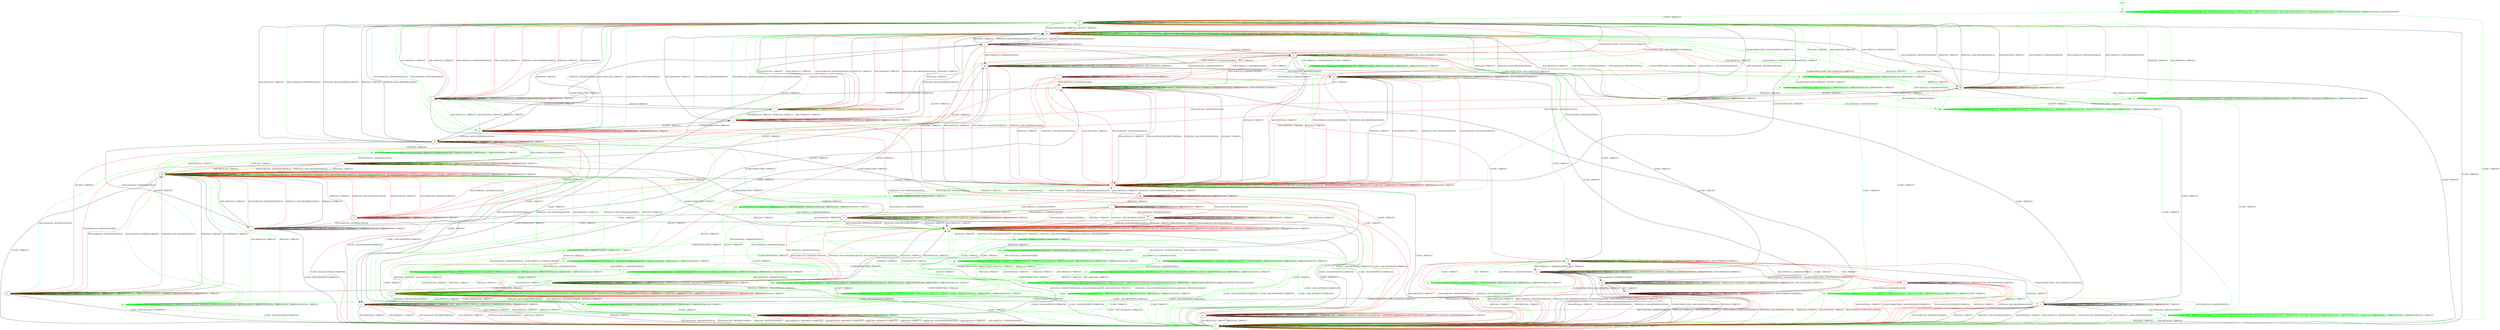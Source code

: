 digraph "" {
	graph ["Incoming time"=0.0037081241607666016,
		"Outgoing time"=0.04430794715881348,
		Output="{'States': 67, 'Transitions': 925, 'Filename': '../results/tcp_preset_100/TCP_Windows8_Server-TCP_Linux_Server-5.dot'}",
		Reference="{'States': 39, 'Transitions': 495, 'Filename': '../subjects/tcp/TCP_Windows8_Server.dot'}",
		Solver=yices,
		Updated="{'States': 58, 'Transitions': 685, 'Filename': '../subjects/tcp/TCP_Linux_Server.dot'}",
		"f-measure"=0.4959349593495935,
		precision=0.41496598639455784,
		recall=0.6161616161616161
	];
	a -> a	[key=0,
		label="CLOSECONNECTION / TIMEOUT"];
	a -> a	[key=1,
		label="ACCEPT / TIMEOUT"];
	a -> a	[key=2,
		label="LISTEN / TIMEOUT"];
	a -> a	[key=3,
		label="RCV / TIMEOUT"];
	a -> a	[key=4,
		label="CLOSE / TIMEOUT"];
	a -> a	[key=5,
		color=green,
		label="SYN+ACK(V,V,0) / ACK(NEXT,CURRENT,0)"];
	a -> a	[key=6,
		color=green,
		label="SYN(V,V,0) / TIMEOUT"];
	a -> a	[key=7,
		color=red,
		label="SEND / TIMEOUT"];
	a -> g	[key=0,
		color=green,
		label="ACK+PSH(V,V,1) / TIMEOUT"];
	a -> g	[key=1,
		color=green,
		label="FIN+ACK(V,V,0) / TIMEOUT"];
	a -> g	[key=2,
		color=green,
		label="ACK(V,V,0) / TIMEOUT"];
	a -> n	[key=0,
		label="RST(V,V,0) / TIMEOUT"];
	a -> n	[key=1,
		label="ACK+RST(V,V,0) / TIMEOUT"];
	a -> n	[key=2,
		color=red,
		label="ACK+PSH(V,V,1) / TIMEOUT"];
	a -> n	[key=3,
		color=red,
		label="SYN+ACK(V,V,0) / RST(NEXT,FRESH,0)"];
	a -> n	[key=4,
		color=red,
		label="FIN+ACK(V,V,0) / TIMEOUT"];
	a -> n	[key=5,
		color=red,
		label="SYN(V,V,0) / ACK+RST(ZERO,NEXT,0)"];
	a -> n	[key=6,
		color=red,
		label="ACK(V,V,0) / TIMEOUT"];
	b -> b	[key=0,
		label="CLOSECONNECTION / TIMEOUT"];
	b -> b	[key=1,
		label="RST(V,V,0) / TIMEOUT"];
	b -> b	[key=2,
		label="LISTEN / TIMEOUT"];
	b -> b	[key=3,
		label="RCV / TIMEOUT"];
	b -> b	[key=4,
		label="ACK+RST(V,V,0) / TIMEOUT"];
	b -> b	[key=5,
		color=green,
		label="ACK+PSH(V,V,1) / RST(ZERO,ZERO,0)"];
	b -> b	[key=6,
		color=green,
		label="SYN+ACK(V,V,0) / RST(ZERO,ZERO,0)"];
	b -> b	[key=7,
		color=green,
		label="FIN+ACK(V,V,0) / RST(ZERO,ZERO,0)"];
	b -> b	[key=8,
		color=green,
		label="ACK(V,V,0) / RST(ZERO,ZERO,0)"];
	b -> b	[key=9,
		color=red,
		label="ACK+PSH(V,V,1) / TIMEOUT"];
	b -> b	[key=10,
		color=red,
		label="SYN+ACK(V,V,0) / TIMEOUT"];
	b -> b	[key=11,
		color=red,
		label="FIN+ACK(V,V,0) / TIMEOUT"];
	b -> b	[key=12,
		color=red,
		label="SEND / TIMEOUT"];
	b -> b	[key=13,
		color=red,
		label="ACK(V,V,0) / TIMEOUT"];
	b -> n	[key=0,
		label="CLOSE / TIMEOUT"];
	b -> dd	[key=0,
		label="ACCEPT / TIMEOUT"];
	b -> ff	[key=0,
		label="SYN(V,V,0) / ACK+SYN(FRESH,NEXT,0)"];
	c -> c	[key=0,
		label="ACCEPT / TIMEOUT"];
	c -> c	[key=1,
		label="LISTEN / TIMEOUT"];
	c -> c	[key=2,
		label="RCV / TIMEOUT"];
	c -> c	[key=3,
		label="ACK(V,V,0) / TIMEOUT"];
	c -> c	[key=4,
		color=red,
		label="SEND / TIMEOUT"];
	c -> l	[key=0,
		color=red,
		label="ACK+PSH(V,V,1) / ACK(NEXT,NEXT,0)"];
	c -> n	[key=0,
		color=red,
		label="CLOSE / ACK+RST(NEXT,CURRENT,0)"];
	c -> q	[key=0,
		color=red,
		label="SYN+ACK(V,V,0) / RST(NEXT,FRESH,0)"];
	c -> q	[key=1,
		color=red,
		label="RST(V,V,0) / TIMEOUT"];
	c -> q	[key=2,
		color=red,
		label="SYN(V,V,0) / ACK+RST(ZERO,NEXT,0)"];
	c -> q	[key=3,
		color=red,
		label="ACK+RST(V,V,0) / TIMEOUT"];
	c -> s	[key=0,
		color=red,
		label="FIN+ACK(V,V,0) / ACK(NEXT,NEXT,0)"];
	c -> ii	[key=0,
		label="CLOSECONNECTION / TIMEOUT"];
	d -> d	[key=0,
		label="ACCEPT / TIMEOUT"];
	d -> d	[key=1,
		label="LISTEN / TIMEOUT"];
	d -> d	[key=2,
		label="CLOSE / TIMEOUT"];
	d -> d	[key=3,
		label="ACK(V,V,0) / TIMEOUT"];
	d -> d	[key=4,
		color=green,
		label="SYN+ACK(V,V,0) / ACK(NEXT,CURRENT,0)"];
	d -> d	[key=5,
		color=green,
		label="SYN(V,V,0) / TIMEOUT"];
	d -> d	[key=6,
		color=red,
		label="SEND / ACK+PSH(NEXT,CURRENT,1)"];
	d -> e	[key=0,
		color=red,
		label="CLOSECONNECTION / ACK+FIN(NEXT,CURRENT,0)"];
	d -> h	[key=0,
		label="FIN+ACK(V,V,0) / ACK(NEXT,NEXT,0)"];
	d -> m	[key=0,
		label="ACK+PSH(V,V,1) / ACK(NEXT,NEXT,0)"];
	d -> n	[key=0,
		label="RST(V,V,0) / TIMEOUT"];
	d -> n	[key=1,
		label="ACK+RST(V,V,0) / TIMEOUT"];
	d -> n	[key=2,
		color=red,
		label="SYN+ACK(V,V,0) / RST(NEXT,FRESH,0)"];
	d -> n	[key=3,
		color=red,
		label="SYN(V,V,0) / ACK+RST(ZERO,NEXT,0)"];
	d -> u	[key=0,
		color=red,
		label="RCV / TIMEOUT"];
	ww	[color=green];
	d -> ww	[key=0,
		color=green,
		label="CLOSECONNECTION / ACK+FIN(NEXT,CURRENT,0)"];
	zz	[color=green];
	d -> zz	[key=0,
		color=green,
		label="RCV / TIMEOUT"];
	e -> e	[key=0,
		label="CLOSECONNECTION / TIMEOUT"];
	e -> e	[key=1,
		label="ACCEPT / TIMEOUT"];
	e -> e	[key=2,
		label="LISTEN / TIMEOUT"];
	e -> e	[key=3,
		label="RCV / TIMEOUT"];
	e -> e	[key=4,
		label="CLOSE / TIMEOUT"];
	e -> e	[key=5,
		label="ACK(V,V,0) / TIMEOUT"];
	e -> e	[key=6,
		color=red,
		label="SEND / TIMEOUT"];
	e -> n	[key=0,
		label="RST(V,V,0) / TIMEOUT"];
	e -> n	[key=1,
		label="SYN(V,V,0) / ACK+RST(ZERO,NEXT,0)"];
	e -> n	[key=2,
		label="ACK+RST(V,V,0) / TIMEOUT"];
	e -> n	[key=3,
		color=green,
		label="ACK+PSH(V,V,1) / RST(NEXT,ZERO,0)"];
	e -> n	[key=4,
		color=green,
		label="SYN+ACK(V,V,0) / RST(NEXT,ZERO,0)"];
	e -> n	[key=5,
		color=red,
		label="ACK+PSH(V,V,1) / ACK+RST(NEXT,NEXT,0)"];
	e -> n	[key=6,
		color=red,
		label="SYN+ACK(V,V,0) / RST(NEXT,FRESH,0)"];
	e -> jj	[key=0,
		color=red,
		label="FIN+ACK(V,V,0) / ACK(NEXT,NEXT,0)"];
	ccc	[color=green];
	e -> ccc	[key=0,
		color=green,
		label="FIN+ACK(V,V,0) / ACK(NEXT,NEXT,0)"];
	f -> f	[key=0,
		label="CLOSECONNECTION / TIMEOUT"];
	f -> f	[key=1,
		label="ACK+PSH(V,V,1) / ACK(NEXT,NEXT,0)"];
	f -> f	[key=2,
		label="LISTEN / TIMEOUT"];
	f -> f	[key=3,
		label="RCV / TIMEOUT"];
	f -> f	[key=4,
		label="ACK(V,V,0) / TIMEOUT"];
	f -> f	[key=5,
		color=green,
		label="SYN+ACK(V,V,0) / ACK(NEXT,CURRENT,0)"];
	f -> f	[key=6,
		color=green,
		label="SYN(V,V,0) / TIMEOUT"];
	f -> f	[key=7,
		color=red,
		label="SEND / TIMEOUT"];
	f -> n	[key=0,
		label="CLOSE / ACK+RST(NEXT,CURRENT,0)"];
	f -> bb	[key=0,
		label="RST(V,V,0) / TIMEOUT"];
	f -> bb	[key=1,
		label="ACK+RST(V,V,0) / TIMEOUT"];
	f -> bb	[key=2,
		color=red,
		label="SYN+ACK(V,V,0) / RST(NEXT,FRESH,0)"];
	f -> bb	[key=3,
		color=red,
		label="SYN(V,V,0) / ACK+RST(ZERO,NEXT,0)"];
	f -> ee	[key=0,
		color=red,
		label="FIN+ACK(V,V,0) / ACK(NEXT,NEXT,0)"];
	f -> hh	[key=0,
		label="ACCEPT / TIMEOUT"];
	oo	[color=green];
	f -> oo	[key=0,
		color=green,
		label="FIN+ACK(V,V,0) / ACK(NEXT,NEXT,0)"];
	g -> g	[key=0,
		label="CLOSECONNECTION / TIMEOUT"];
	g -> g	[key=1,
		label="ACCEPT / TIMEOUT"];
	g -> g	[key=2,
		label="LISTEN / TIMEOUT"];
	g -> g	[key=3,
		label="RCV / TIMEOUT"];
	g -> g	[key=4,
		label="CLOSE / TIMEOUT"];
	g -> g	[key=5,
		color=red,
		label="SYN+ACK(V,V,0) / TIMEOUT"];
	g -> g	[key=6,
		color=red,
		label="SEND / TIMEOUT"];
	g -> n	[key=0,
		label="RST(V,V,0) / TIMEOUT"];
	g -> n	[key=1,
		label="SYN(V,V,0) / ACK+RST(ZERO,NEXT,0)"];
	g -> n	[key=2,
		label="ACK+RST(V,V,0) / TIMEOUT"];
	g -> n	[key=3,
		color=green,
		label="ACK+PSH(V,V,1) / RST(NEXT,ZERO,0)"];
	g -> n	[key=4,
		color=green,
		label="SYN+ACK(V,V,0) / RST(NEXT,ZERO,0)"];
	g -> n	[key=5,
		color=green,
		label="FIN+ACK(V,V,0) / RST(NEXT,ZERO,0)"];
	g -> n	[key=6,
		color=green,
		label="ACK(V,V,0) / RST(NEXT,ZERO,0)"];
	g -> n	[key=7,
		color=red,
		label="ACK+PSH(V,V,1) / RST(NEXT,CURRENT,0)"];
	g -> n	[key=8,
		color=red,
		label="FIN+ACK(V,V,0) / RST(NEXT,CURRENT,0)"];
	g -> n	[key=9,
		color=red,
		label="ACK(V,V,0) / RST(NEXT,CURRENT,0)"];
	h -> a	[key=0,
		label="CLOSECONNECTION / ACK+FIN(NEXT,CURRENT,0)"];
	h -> h	[key=0,
		label="ACK+PSH(V,V,1) / TIMEOUT"];
	h -> h	[key=1,
		label="ACCEPT / TIMEOUT"];
	h -> h	[key=2,
		label="FIN+ACK(V,V,0) / TIMEOUT"];
	h -> h	[key=3,
		label="LISTEN / TIMEOUT"];
	h -> h	[key=4,
		label="RCV / TIMEOUT"];
	h -> h	[key=5,
		label="CLOSE / TIMEOUT"];
	h -> h	[key=6,
		label="ACK(V,V,0) / TIMEOUT"];
	h -> h	[key=7,
		color=red,
		label="SEND / ACK+PSH(NEXT,CURRENT,1)"];
	h -> n	[key=0,
		label="RST(V,V,0) / TIMEOUT"];
	h -> n	[key=1,
		label="ACK+RST(V,V,0) / TIMEOUT"];
	h -> n	[key=2,
		color=red,
		label="SYN+ACK(V,V,0) / RST(NEXT,FRESH,0)"];
	h -> n	[key=3,
		color=red,
		label="SYN(V,V,0) / ACK+RST(ZERO,NEXT,0)"];
	i -> i	[key=0,
		label="CLOSECONNECTION / TIMEOUT"];
	i -> i	[key=1,
		label="ACK+PSH(V,V,1) / TIMEOUT"];
	i -> i	[key=2,
		label="FIN+ACK(V,V,0) / TIMEOUT"];
	i -> i	[key=3,
		label="LISTEN / TIMEOUT"];
	i -> i	[key=4,
		label="RCV / TIMEOUT"];
	i -> i	[key=5,
		label="ACK(V,V,0) / TIMEOUT"];
	i -> i	[key=6,
		color=red,
		label="SEND / TIMEOUT"];
	i -> j	[key=0,
		label="ACCEPT / TIMEOUT"];
	i -> n	[key=0,
		label="CLOSE / ACK+RST(NEXT,CURRENT,0)"];
	i -> bb	[key=0,
		label="RST(V,V,0) / TIMEOUT"];
	i -> bb	[key=1,
		label="ACK+RST(V,V,0) / TIMEOUT"];
	i -> bb	[key=2,
		color=red,
		label="SYN+ACK(V,V,0) / RST(NEXT,FRESH,0)"];
	i -> bb	[key=3,
		color=red,
		label="SYN(V,V,0) / ACK+RST(ZERO,NEXT,0)"];
	j -> h	[key=0,
		label="CLOSE / TIMEOUT"];
	j -> j	[key=0,
		label="ACK+PSH(V,V,1) / TIMEOUT"];
	j -> j	[key=1,
		label="ACCEPT / TIMEOUT"];
	j -> j	[key=2,
		label="FIN+ACK(V,V,0) / TIMEOUT"];
	j -> j	[key=3,
		label="LISTEN / TIMEOUT"];
	j -> j	[key=4,
		label="RCV / TIMEOUT"];
	j -> j	[key=5,
		label="ACK(V,V,0) / TIMEOUT"];
	j -> j	[key=6,
		color=green,
		label="SYN+ACK(V,V,0) / ACK(NEXT,CURRENT,0)"];
	j -> j	[key=7,
		color=green,
		label="SYN(V,V,0) / TIMEOUT"];
	j -> j	[key=8,
		color=red,
		label="SEND / ACK+PSH(NEXT,CURRENT,1)"];
	j -> o	[key=0,
		label="CLOSECONNECTION / ACK+FIN(NEXT,CURRENT,0)"];
	j -> ll	[key=0,
		label="RST(V,V,0) / TIMEOUT"];
	j -> ll	[key=1,
		label="ACK+RST(V,V,0) / TIMEOUT"];
	j -> ll	[key=2,
		color=red,
		label="SYN+ACK(V,V,0) / RST(NEXT,FRESH,0)"];
	j -> ll	[key=3,
		color=red,
		label="SYN(V,V,0) / ACK+RST(ZERO,NEXT,0)"];
	k -> d	[key=0,
		label="CLOSE / TIMEOUT"];
	k -> j	[key=0,
		label="FIN+ACK(V,V,0) / ACK(NEXT,NEXT,0)"];
	k -> k	[key=0,
		label="ACCEPT / TIMEOUT"];
	k -> k	[key=1,
		label="LISTEN / TIMEOUT"];
	k -> k	[key=2,
		label="ACK(V,V,0) / TIMEOUT"];
	k -> k	[key=3,
		color=green,
		label="SYN+ACK(V,V,0) / ACK(NEXT,CURRENT,0)"];
	k -> k	[key=4,
		color=green,
		label="SYN(V,V,0) / TIMEOUT"];
	k -> k	[key=5,
		color=red,
		label="SEND / ACK+PSH(NEXT,CURRENT,1)"];
	k -> t	[key=0,
		color=red,
		label="RCV / TIMEOUT"];
	k -> hh	[key=0,
		label="ACK+PSH(V,V,1) / ACK(NEXT,NEXT,0)"];
	k -> kk	[key=0,
		color=red,
		label="CLOSECONNECTION / ACK+FIN(NEXT,CURRENT,0)"];
	k -> ll	[key=0,
		label="RST(V,V,0) / TIMEOUT"];
	k -> ll	[key=1,
		label="ACK+RST(V,V,0) / TIMEOUT"];
	k -> ll	[key=2,
		color=red,
		label="SYN+ACK(V,V,0) / RST(NEXT,FRESH,0)"];
	k -> ll	[key=3,
		color=red,
		label="SYN(V,V,0) / ACK+RST(ZERO,NEXT,0)"];
	qq	[color=green];
	k -> qq	[key=0,
		color=green,
		label="CLOSECONNECTION / ACK+FIN(NEXT,CURRENT,0)"];
	rr	[color=green];
	k -> rr	[key=0,
		color=green,
		label="RCV / TIMEOUT"];
	l -> f	[key=0,
		label="CLOSECONNECTION / TIMEOUT"];
	l -> l	[key=0,
		label="ACK+PSH(V,V,1) / ACK(NEXT,NEXT,0)"];
	l -> l	[key=1,
		label="ACCEPT / TIMEOUT"];
	l -> l	[key=2,
		label="LISTEN / TIMEOUT"];
	l -> l	[key=3,
		label="RCV / TIMEOUT"];
	l -> l	[key=4,
		label="ACK(V,V,0) / TIMEOUT"];
	l -> l	[key=5,
		color=green,
		label="SYN+ACK(V,V,0) / ACK(NEXT,CURRENT,0)"];
	l -> l	[key=6,
		color=green,
		label="SYN(V,V,0) / TIMEOUT"];
	l -> l	[key=7,
		color=red,
		label="SEND / TIMEOUT"];
	l -> n	[key=0,
		label="CLOSE / ACK+RST(NEXT,CURRENT,0)"];
	l -> q	[key=0,
		label="RST(V,V,0) / TIMEOUT"];
	l -> q	[key=1,
		label="ACK+RST(V,V,0) / TIMEOUT"];
	l -> q	[key=2,
		color=red,
		label="SYN+ACK(V,V,0) / RST(NEXT,FRESH,0)"];
	l -> q	[key=3,
		color=red,
		label="SYN(V,V,0) / ACK+RST(ZERO,NEXT,0)"];
	l -> cc	[key=0,
		color=red,
		label="FIN+ACK(V,V,0) / ACK(NEXT,NEXT,0)"];
	eee	[color=green];
	l -> eee	[key=0,
		color=green,
		label="FIN+ACK(V,V,0) / ACK(NEXT,NEXT,0)"];
	m -> d	[key=0,
		label="RCV / TIMEOUT"];
	m -> m	[key=0,
		label="ACK+PSH(V,V,1) / ACK(NEXT,NEXT,0)"];
	m -> m	[key=1,
		label="ACCEPT / TIMEOUT"];
	m -> m	[key=2,
		label="LISTEN / TIMEOUT"];
	m -> m	[key=3,
		label="CLOSE / TIMEOUT"];
	m -> m	[key=4,
		label="ACK(V,V,0) / TIMEOUT"];
	m -> m	[key=5,
		color=green,
		label="SYN+ACK(V,V,0) / ACK(NEXT,CURRENT,0)"];
	m -> m	[key=6,
		color=green,
		label="SYN(V,V,0) / TIMEOUT"];
	m -> m	[key=7,
		color=red,
		label="SEND / ACK+PSH(NEXT,CURRENT,1)"];
	m -> n	[key=0,
		label="CLOSECONNECTION / ACK+RST(NEXT,CURRENT,0)"];
	m -> n	[key=1,
		label="RST(V,V,0) / TIMEOUT"];
	m -> n	[key=2,
		label="ACK+RST(V,V,0) / TIMEOUT"];
	m -> n	[key=3,
		color=red,
		label="SYN+ACK(V,V,0) / RST(NEXT,FRESH,0)"];
	m -> n	[key=4,
		color=red,
		label="SYN(V,V,0) / ACK+RST(ZERO,NEXT,0)"];
	m -> aa	[key=0,
		label="FIN+ACK(V,V,0) / ACK(NEXT,NEXT,0)"];
	n -> n	[key=0,
		label="CLOSECONNECTION / TIMEOUT"];
	n -> n	[key=1,
		label="RST(V,V,0) / TIMEOUT"];
	n -> n	[key=2,
		label="ACCEPT / TIMEOUT"];
	n -> n	[key=3,
		label="LISTEN / TIMEOUT"];
	n -> n	[key=4,
		label="RCV / TIMEOUT"];
	n -> n	[key=5,
		label="ACK+RST(V,V,0) / TIMEOUT"];
	n -> n	[key=6,
		label="CLOSE / TIMEOUT"];
	n -> n	[key=7,
		color=green,
		label="ACK+PSH(V,V,1) / RST(ZERO,ZERO,0)"];
	n -> n	[key=8,
		color=green,
		label="SYN+ACK(V,V,0) / RST(ZERO,ZERO,0)"];
	n -> n	[key=9,
		color=green,
		label="FIN+ACK(V,V,0) / RST(ZERO,ZERO,0)"];
	n -> n	[key=10,
		color=green,
		label="SYN(V,V,0) / ACK+RST(ZERO,NEXT,0)"];
	n -> n	[key=11,
		color=green,
		label="ACK(V,V,0) / RST(ZERO,ZERO,0)"];
	n -> n	[key=12,
		color=red,
		label="ACK+PSH(V,V,1) / TIMEOUT"];
	n -> n	[key=13,
		color=red,
		label="SYN+ACK(V,V,0) / TIMEOUT"];
	n -> n	[key=14,
		color=red,
		label="FIN+ACK(V,V,0) / TIMEOUT"];
	n -> n	[key=15,
		color=red,
		label="SYN(V,V,0) / TIMEOUT"];
	n -> n	[key=16,
		color=red,
		label="SEND / TIMEOUT"];
	n -> n	[key=17,
		color=red,
		label="ACK(V,V,0) / TIMEOUT"];
	o -> a	[key=0,
		label="CLOSE / TIMEOUT"];
	o -> b	[key=0,
		label="RST(V,V,0) / TIMEOUT"];
	o -> b	[key=1,
		label="ACK+RST(V,V,0) / TIMEOUT"];
	o -> b	[key=2,
		color=red,
		label="ACK+PSH(V,V,1) / TIMEOUT"];
	o -> b	[key=3,
		color=red,
		label="SYN+ACK(V,V,0) / RST(NEXT,FRESH,0)"];
	o -> b	[key=4,
		color=red,
		label="FIN+ACK(V,V,0) / TIMEOUT"];
	o -> b	[key=5,
		color=red,
		label="SYN(V,V,0) / ACK+RST(ZERO,NEXT,0)"];
	o -> b	[key=6,
		color=red,
		label="ACK(V,V,0) / TIMEOUT"];
	o -> o	[key=0,
		label="CLOSECONNECTION / TIMEOUT"];
	o -> o	[key=1,
		label="LISTEN / TIMEOUT"];
	o -> o	[key=2,
		label="RCV / TIMEOUT"];
	o -> o	[key=3,
		color=green,
		label="SYN+ACK(V,V,0) / ACK(NEXT,CURRENT,0)"];
	o -> o	[key=4,
		color=green,
		label="SYN(V,V,0) / TIMEOUT"];
	o -> o	[key=5,
		color=red,
		label="SEND / TIMEOUT"];
	o -> p	[key=0,
		color=green,
		label="ACK+PSH(V,V,1) / TIMEOUT"];
	o -> p	[key=1,
		color=green,
		label="FIN+ACK(V,V,0) / TIMEOUT"];
	o -> p	[key=2,
		color=green,
		label="ACK(V,V,0) / TIMEOUT"];
	o -> r	[key=0,
		label="ACCEPT / TIMEOUT"];
	p -> b	[key=0,
		label="RST(V,V,0) / TIMEOUT"];
	p -> b	[key=1,
		label="ACK+RST(V,V,0) / TIMEOUT"];
	p -> b	[key=2,
		color=green,
		label="ACK+PSH(V,V,1) / RST(NEXT,ZERO,0)"];
	p -> b	[key=3,
		color=green,
		label="SYN+ACK(V,V,0) / RST(NEXT,ZERO,0)"];
	p -> b	[key=4,
		color=green,
		label="FIN+ACK(V,V,0) / RST(NEXT,ZERO,0)"];
	p -> b	[key=5,
		color=green,
		label="ACK(V,V,0) / RST(NEXT,ZERO,0)"];
	p -> g	[key=0,
		color=green,
		label="CLOSE / TIMEOUT"];
	p -> p	[key=0,
		label="CLOSECONNECTION / TIMEOUT"];
	p -> p	[key=1,
		label="LISTEN / TIMEOUT"];
	p -> p	[key=2,
		label="RCV / TIMEOUT"];
	p -> p	[key=3,
		color=red,
		label="ACK+PSH(V,V,1) / TIMEOUT"];
	p -> p	[key=4,
		color=red,
		label="SYN+ACK(V,V,0) / RST(NEXT,FRESH,0)"];
	p -> p	[key=5,
		color=red,
		label="FIN+ACK(V,V,0) / TIMEOUT"];
	p -> p	[key=6,
		color=red,
		label="SEND / TIMEOUT"];
	p -> p	[key=7,
		color=red,
		label="ACK(V,V,0) / TIMEOUT"];
	p -> y	[key=0,
		label="ACCEPT / TIMEOUT"];
	p -> ff	[key=0,
		label="SYN(V,V,0) / ACK+SYN(FRESH,NEXT,0)"];
	p -> jj	[key=0,
		color=red,
		label="CLOSE / TIMEOUT"];
	q -> n	[key=0,
		label="CLOSE / TIMEOUT"];
	q -> q	[key=0,
		label="RST(V,V,0) / TIMEOUT"];
	q -> q	[key=1,
		label="ACCEPT / TIMEOUT"];
	q -> q	[key=2,
		label="LISTEN / TIMEOUT"];
	q -> q	[key=3,
		label="RCV / TIMEOUT"];
	q -> q	[key=4,
		label="ACK+RST(V,V,0) / TIMEOUT"];
	q -> q	[key=5,
		color=green,
		label="ACK+PSH(V,V,1) / RST(ZERO,ZERO,0)"];
	q -> q	[key=6,
		color=green,
		label="SYN+ACK(V,V,0) / RST(ZERO,ZERO,0)"];
	q -> q	[key=7,
		color=green,
		label="FIN+ACK(V,V,0) / RST(ZERO,ZERO,0)"];
	q -> q	[key=8,
		color=green,
		label="ACK(V,V,0) / RST(ZERO,ZERO,0)"];
	q -> q	[key=9,
		color=red,
		label="ACK+PSH(V,V,1) / TIMEOUT"];
	q -> q	[key=10,
		color=red,
		label="SYN+ACK(V,V,0) / TIMEOUT"];
	q -> q	[key=11,
		color=red,
		label="FIN+ACK(V,V,0) / TIMEOUT"];
	q -> q	[key=12,
		color=red,
		label="SYN(V,V,0) / TIMEOUT"];
	q -> q	[key=13,
		color=red,
		label="SEND / TIMEOUT"];
	q -> q	[key=14,
		color=red,
		label="ACK(V,V,0) / TIMEOUT"];
	q -> bb	[key=0,
		label="CLOSECONNECTION / TIMEOUT"];
	ggg	[color=green];
	q -> ggg	[key=0,
		color=green,
		label="SYN(V,V,0) / ACK+SYN(FRESH,NEXT,0)"];
	r -> a	[key=0,
		label="CLOSE / TIMEOUT"];
	r -> o	[key=0,
		label="CLOSECONNECTION / TIMEOUT"];
	r -> r	[key=0,
		label="ACCEPT / TIMEOUT"];
	r -> r	[key=1,
		label="LISTEN / TIMEOUT"];
	r -> r	[key=2,
		label="RCV / TIMEOUT"];
	r -> r	[key=3,
		color=green,
		label="SYN+ACK(V,V,0) / ACK(NEXT,CURRENT,0)"];
	r -> r	[key=4,
		color=green,
		label="SYN(V,V,0) / TIMEOUT"];
	r -> r	[key=5,
		color=red,
		label="SEND / TIMEOUT"];
	r -> y	[key=0,
		color=green,
		label="ACK+PSH(V,V,1) / TIMEOUT"];
	r -> y	[key=1,
		color=green,
		label="FIN+ACK(V,V,0) / TIMEOUT"];
	r -> y	[key=2,
		color=green,
		label="ACK(V,V,0) / TIMEOUT"];
	r -> dd	[key=0,
		label="RST(V,V,0) / TIMEOUT"];
	r -> dd	[key=1,
		label="ACK+RST(V,V,0) / TIMEOUT"];
	r -> dd	[key=2,
		color=red,
		label="ACK+PSH(V,V,1) / TIMEOUT"];
	r -> dd	[key=3,
		color=red,
		label="SYN+ACK(V,V,0) / RST(NEXT,FRESH,0)"];
	r -> dd	[key=4,
		color=red,
		label="FIN+ACK(V,V,0) / TIMEOUT"];
	r -> dd	[key=5,
		color=red,
		label="SYN(V,V,0) / ACK+RST(ZERO,NEXT,0)"];
	r -> dd	[key=6,
		color=red,
		label="ACK(V,V,0) / TIMEOUT"];
	s -> i	[key=0,
		label="CLOSECONNECTION / TIMEOUT"];
	s -> n	[key=0,
		label="CLOSE / ACK+RST(NEXT,CURRENT,0)"];
	s -> q	[key=0,
		label="RST(V,V,0) / TIMEOUT"];
	s -> q	[key=1,
		label="ACK+RST(V,V,0) / TIMEOUT"];
	s -> q	[key=2,
		color=red,
		label="SYN+ACK(V,V,0) / RST(NEXT,FRESH,0)"];
	s -> q	[key=3,
		color=red,
		label="SYN(V,V,0) / ACK+RST(ZERO,NEXT,0)"];
	s -> s	[key=0,
		label="ACK+PSH(V,V,1) / TIMEOUT"];
	s -> s	[key=1,
		label="ACCEPT / TIMEOUT"];
	s -> s	[key=2,
		label="FIN+ACK(V,V,0) / TIMEOUT"];
	s -> s	[key=3,
		label="LISTEN / TIMEOUT"];
	s -> s	[key=4,
		label="RCV / TIMEOUT"];
	s -> s	[key=5,
		label="ACK(V,V,0) / TIMEOUT"];
	s -> s	[key=6,
		color=red,
		label="SEND / TIMEOUT"];
	t -> b	[key=0,
		color=red,
		label="CLOSECONNECTION / ACK+RST(NEXT,CURRENT,0)"];
	t -> d	[key=0,
		color=red,
		label="CLOSE / TIMEOUT"];
	t -> j	[key=0,
		color=red,
		label="FIN+ACK(V,V,0) / ACK(NEXT,NEXT,0)"];
	t -> k	[key=0,
		color=red,
		label="ACK+PSH(V,V,1) / ACK(NEXT,NEXT,0)"];
	t -> t	[key=0,
		label="ACCEPT / TIMEOUT"];
	t -> t	[key=1,
		label="LISTEN / TIMEOUT"];
	t -> t	[key=2,
		label="RCV / TIMEOUT"];
	t -> t	[key=3,
		label="ACK(V,V,0) / TIMEOUT"];
	t -> t	[key=4,
		color=red,
		label="SEND / ACK+PSH(NEXT,CURRENT,1)"];
	t -> ll	[key=0,
		color=red,
		label="SYN+ACK(V,V,0) / RST(NEXT,FRESH,0)"];
	t -> ll	[key=1,
		color=red,
		label="RST(V,V,0) / TIMEOUT"];
	t -> ll	[key=2,
		color=red,
		label="SYN(V,V,0) / ACK+RST(ZERO,NEXT,0)"];
	t -> ll	[key=3,
		color=red,
		label="ACK+RST(V,V,0) / TIMEOUT"];
	u -> d	[key=0,
		color=red,
		label="ACK+PSH(V,V,1) / ACK(NEXT,NEXT,0)"];
	u -> d	[key=1,
		color=red,
		label="CLOSE / TIMEOUT"];
	u -> h	[key=0,
		color=red,
		label="FIN+ACK(V,V,0) / ACK(NEXT,NEXT,0)"];
	u -> n	[key=0,
		color=red,
		label="CLOSECONNECTION / ACK+RST(NEXT,CURRENT,0)"];
	u -> n	[key=1,
		color=red,
		label="SYN+ACK(V,V,0) / RST(NEXT,FRESH,0)"];
	u -> n	[key=2,
		color=red,
		label="RST(V,V,0) / TIMEOUT"];
	u -> n	[key=3,
		color=red,
		label="SYN(V,V,0) / ACK+RST(ZERO,NEXT,0)"];
	u -> n	[key=4,
		color=red,
		label="ACK+RST(V,V,0) / TIMEOUT"];
	u -> u	[key=0,
		label="ACCEPT / TIMEOUT"];
	u -> u	[key=1,
		label="LISTEN / TIMEOUT"];
	u -> u	[key=2,
		label="RCV / TIMEOUT"];
	u -> u	[key=3,
		label="ACK(V,V,0) / TIMEOUT"];
	u -> u	[key=4,
		color=red,
		label="SEND / ACK+PSH(NEXT,CURRENT,1)"];
	v -> b	[key=0,
		color=red,
		label="LISTEN / TIMEOUT"];
	v -> n	[key=0,
		label="CLOSE / TIMEOUT"];
	v -> q	[key=0,
		color=green,
		label="ACCEPT / TIMEOUT"];
	v -> v	[key=0,
		label="CLOSECONNECTION / TIMEOUT"];
	v -> v	[key=1,
		label="RST(V,V,0) / TIMEOUT"];
	v -> v	[key=2,
		label="RCV / TIMEOUT"];
	v -> v	[key=3,
		label="ACK+RST(V,V,0) / TIMEOUT"];
	v -> v	[key=4,
		color=green,
		label="ACK+PSH(V,V,1) / RST(ZERO,ZERO,0)"];
	v -> v	[key=5,
		color=green,
		label="SYN+ACK(V,V,0) / RST(ZERO,ZERO,0)"];
	v -> v	[key=6,
		color=green,
		label="FIN+ACK(V,V,0) / RST(ZERO,ZERO,0)"];
	v -> v	[key=7,
		color=green,
		label="LISTEN / TIMEOUT"];
	v -> v	[key=8,
		color=green,
		label="ACK(V,V,0) / RST(ZERO,ZERO,0)"];
	v -> v	[key=9,
		color=red,
		label="ACK+PSH(V,V,1) / TIMEOUT"];
	v -> v	[key=10,
		color=red,
		label="SYN+ACK(V,V,0) / TIMEOUT"];
	v -> v	[key=11,
		color=red,
		label="ACCEPT / TIMEOUT"];
	v -> v	[key=12,
		color=red,
		label="FIN+ACK(V,V,0) / TIMEOUT"];
	v -> v	[key=13,
		color=red,
		label="SYN(V,V,0) / TIMEOUT"];
	v -> v	[key=14,
		color=red,
		label="SEND / TIMEOUT"];
	v -> v	[key=15,
		color=red,
		label="ACK(V,V,0) / TIMEOUT"];
	fff	[color=green];
	v -> fff	[key=0,
		color=green,
		label="SYN(V,V,0) / ACK+SYN(FRESH,NEXT,0)"];
	w -> b	[key=0,
		label="CLOSECONNECTION / ACK+RST(NEXT,CURRENT,0)"];
	w -> j	[key=0,
		label="RCV / TIMEOUT"];
	w -> w	[key=0,
		label="ACK+PSH(V,V,1) / TIMEOUT"];
	w -> w	[key=1,
		label="ACCEPT / TIMEOUT"];
	w -> w	[key=2,
		label="FIN+ACK(V,V,0) / TIMEOUT"];
	w -> w	[key=3,
		label="LISTEN / TIMEOUT"];
	w -> w	[key=4,
		label="ACK(V,V,0) / TIMEOUT"];
	w -> w	[key=5,
		color=green,
		label="SYN+ACK(V,V,0) / ACK(NEXT,CURRENT,0)"];
	w -> w	[key=6,
		color=green,
		label="SYN(V,V,0) / TIMEOUT"];
	w -> w	[key=7,
		color=red,
		label="SEND / ACK+PSH(NEXT,CURRENT,1)"];
	w -> aa	[key=0,
		label="CLOSE / TIMEOUT"];
	w -> ll	[key=0,
		label="RST(V,V,0) / TIMEOUT"];
	w -> ll	[key=1,
		label="ACK+RST(V,V,0) / TIMEOUT"];
	w -> ll	[key=2,
		color=red,
		label="SYN+ACK(V,V,0) / RST(NEXT,FRESH,0)"];
	w -> ll	[key=3,
		color=red,
		label="SYN(V,V,0) / ACK+RST(ZERO,NEXT,0)"];
	x -> g	[key=0,
		label="CLOSE / TIMEOUT"];
	x -> j	[key=0,
		label="FIN+ACK(V,V,0) / ACK(NEXT,NEXT,0)"];
	x -> k	[key=0,
		label="ACK(V,V,0) / TIMEOUT"];
	x -> x	[key=0,
		label="ACCEPT / TIMEOUT"];
	x -> x	[key=1,
		label="LISTEN / TIMEOUT"];
	x -> x	[key=2,
		label="RCV / TIMEOUT"];
	x -> x	[key=3,
		color=red,
		label="SYN+ACK(V,V,0) / TIMEOUT"];
	x -> x	[key=4,
		color=red,
		label="SEND / TIMEOUT"];
	x -> dd	[key=0,
		label="RST(V,V,0) / TIMEOUT"];
	x -> dd	[key=1,
		label="SYN(V,V,0) / ACK+RST(ZERO,NEXT,0)"];
	x -> dd	[key=2,
		label="ACK+RST(V,V,0) / TIMEOUT"];
	x -> ff	[key=0,
		label="CLOSECONNECTION / TIMEOUT"];
	x -> hh	[key=0,
		label="ACK+PSH(V,V,1) / ACK(NEXT,NEXT,0)"];
	y -> g	[key=0,
		color=green,
		label="CLOSE / TIMEOUT"];
	y -> p	[key=0,
		label="CLOSECONNECTION / TIMEOUT"];
	y -> x	[key=0,
		label="SYN(V,V,0) / ACK+SYN(FRESH,NEXT,0)"];
	y -> y	[key=0,
		label="ACCEPT / TIMEOUT"];
	y -> y	[key=1,
		label="LISTEN / TIMEOUT"];
	y -> y	[key=2,
		label="RCV / TIMEOUT"];
	y -> y	[key=3,
		color=red,
		label="ACK+PSH(V,V,1) / TIMEOUT"];
	y -> y	[key=4,
		color=red,
		label="SYN+ACK(V,V,0) / RST(NEXT,FRESH,0)"];
	y -> y	[key=5,
		color=red,
		label="FIN+ACK(V,V,0) / TIMEOUT"];
	y -> y	[key=6,
		color=red,
		label="SEND / TIMEOUT"];
	y -> y	[key=7,
		color=red,
		label="ACK(V,V,0) / TIMEOUT"];
	y -> dd	[key=0,
		label="RST(V,V,0) / TIMEOUT"];
	y -> dd	[key=1,
		label="ACK+RST(V,V,0) / TIMEOUT"];
	y -> dd	[key=2,
		color=green,
		label="ACK+PSH(V,V,1) / RST(NEXT,ZERO,0)"];
	y -> dd	[key=3,
		color=green,
		label="SYN+ACK(V,V,0) / RST(NEXT,ZERO,0)"];
	y -> dd	[key=4,
		color=green,
		label="FIN+ACK(V,V,0) / RST(NEXT,ZERO,0)"];
	y -> dd	[key=5,
		color=green,
		label="ACK(V,V,0) / RST(NEXT,ZERO,0)"];
	y -> jj	[key=0,
		color=red,
		label="CLOSE / TIMEOUT"];
	z -> e	[key=0,
		label="CLOSE / TIMEOUT"];
	z -> y	[key=0,
		color=red,
		label="FIN+ACK(V,V,0) / ACK(NEXT,NEXT,0)"];
	z -> z	[key=0,
		label="ACCEPT / TIMEOUT"];
	z -> z	[key=1,
		label="LISTEN / TIMEOUT"];
	z -> z	[key=2,
		label="RCV / TIMEOUT"];
	z -> z	[key=3,
		label="ACK(V,V,0) / TIMEOUT"];
	z -> z	[key=4,
		color=red,
		label="SEND / TIMEOUT"];
	z -> dd	[key=0,
		label="RST(V,V,0) / TIMEOUT"];
	z -> dd	[key=1,
		label="SYN(V,V,0) / ACK+RST(ZERO,NEXT,0)"];
	z -> dd	[key=2,
		label="ACK+RST(V,V,0) / TIMEOUT"];
	z -> dd	[key=3,
		color=green,
		label="ACK+PSH(V,V,1) / RST(NEXT,ZERO,0)"];
	z -> dd	[key=4,
		color=green,
		label="SYN+ACK(V,V,0) / RST(NEXT,ZERO,0)"];
	z -> dd	[key=5,
		color=red,
		label="ACK+PSH(V,V,1) / ACK+RST(NEXT,NEXT,0)"];
	z -> dd	[key=6,
		color=red,
		label="SYN+ACK(V,V,0) / RST(NEXT,FRESH,0)"];
	z -> kk	[key=0,
		label="CLOSECONNECTION / TIMEOUT"];
	ddd	[color=green];
	z -> ddd	[key=0,
		color=green,
		label="FIN+ACK(V,V,0) / ACK(NEXT,NEXT,0)"];
	aa -> h	[key=0,
		label="RCV / TIMEOUT"];
	aa -> n	[key=0,
		label="CLOSECONNECTION / ACK+RST(NEXT,CURRENT,0)"];
	aa -> n	[key=1,
		label="RST(V,V,0) / TIMEOUT"];
	aa -> n	[key=2,
		label="ACK+RST(V,V,0) / TIMEOUT"];
	aa -> n	[key=3,
		color=red,
		label="SYN+ACK(V,V,0) / RST(NEXT,FRESH,0)"];
	aa -> n	[key=4,
		color=red,
		label="SYN(V,V,0) / ACK+RST(ZERO,NEXT,0)"];
	aa -> aa	[key=0,
		label="ACK+PSH(V,V,1) / TIMEOUT"];
	aa -> aa	[key=1,
		label="ACCEPT / TIMEOUT"];
	aa -> aa	[key=2,
		label="FIN+ACK(V,V,0) / TIMEOUT"];
	aa -> aa	[key=3,
		label="LISTEN / TIMEOUT"];
	aa -> aa	[key=4,
		label="CLOSE / TIMEOUT"];
	aa -> aa	[key=5,
		label="ACK(V,V,0) / TIMEOUT"];
	aa -> aa	[key=6,
		color=green,
		label="SYN+ACK(V,V,0) / ACK(NEXT,CURRENT,0)"];
	aa -> aa	[key=7,
		color=green,
		label="SYN(V,V,0) / TIMEOUT"];
	aa -> aa	[key=8,
		color=red,
		label="SEND / ACK+PSH(NEXT,CURRENT,1)"];
	bb -> n	[key=0,
		label="CLOSE / TIMEOUT"];
	bb -> bb	[key=0,
		label="CLOSECONNECTION / TIMEOUT"];
	bb -> bb	[key=1,
		label="RST(V,V,0) / TIMEOUT"];
	bb -> bb	[key=2,
		label="LISTEN / TIMEOUT"];
	bb -> bb	[key=3,
		label="RCV / TIMEOUT"];
	bb -> bb	[key=4,
		label="ACK+RST(V,V,0) / TIMEOUT"];
	bb -> bb	[key=5,
		color=green,
		label="ACK+PSH(V,V,1) / RST(ZERO,ZERO,0)"];
	bb -> bb	[key=6,
		color=green,
		label="SYN+ACK(V,V,0) / RST(ZERO,ZERO,0)"];
	bb -> bb	[key=7,
		color=green,
		label="FIN+ACK(V,V,0) / RST(ZERO,ZERO,0)"];
	bb -> bb	[key=8,
		color=green,
		label="ACK(V,V,0) / RST(ZERO,ZERO,0)"];
	bb -> bb	[key=9,
		color=red,
		label="ACK+PSH(V,V,1) / TIMEOUT"];
	bb -> bb	[key=10,
		color=red,
		label="SYN+ACK(V,V,0) / TIMEOUT"];
	bb -> bb	[key=11,
		color=red,
		label="FIN+ACK(V,V,0) / TIMEOUT"];
	bb -> bb	[key=12,
		color=red,
		label="SYN(V,V,0) / TIMEOUT"];
	bb -> bb	[key=13,
		color=red,
		label="SEND / TIMEOUT"];
	bb -> bb	[key=14,
		color=red,
		label="ACK(V,V,0) / TIMEOUT"];
	bb -> ll	[key=0,
		label="ACCEPT / TIMEOUT"];
	pp	[color=green];
	bb -> pp	[key=0,
		color=green,
		label="SYN(V,V,0) / ACK+SYN(FRESH,NEXT,0)"];
	cc -> n	[key=0,
		label="CLOSE / ACK+RST(NEXT,CURRENT,0)"];
	cc -> q	[key=0,
		label="RST(V,V,0) / TIMEOUT"];
	cc -> q	[key=1,
		label="ACK+RST(V,V,0) / TIMEOUT"];
	cc -> q	[key=2,
		color=red,
		label="SYN+ACK(V,V,0) / RST(NEXT,FRESH,0)"];
	cc -> q	[key=3,
		color=red,
		label="SYN(V,V,0) / ACK+RST(ZERO,NEXT,0)"];
	cc -> cc	[key=0,
		label="ACK+PSH(V,V,1) / TIMEOUT"];
	cc -> cc	[key=1,
		label="ACCEPT / TIMEOUT"];
	cc -> cc	[key=2,
		label="FIN+ACK(V,V,0) / TIMEOUT"];
	cc -> cc	[key=3,
		label="LISTEN / TIMEOUT"];
	cc -> cc	[key=4,
		label="RCV / TIMEOUT"];
	cc -> cc	[key=5,
		label="ACK(V,V,0) / TIMEOUT"];
	cc -> cc	[key=6,
		color=green,
		label="SYN+ACK(V,V,0) / ACK(NEXT,CURRENT,0)"];
	cc -> cc	[key=7,
		color=green,
		label="SYN(V,V,0) / TIMEOUT"];
	cc -> cc	[key=8,
		color=red,
		label="SEND / TIMEOUT"];
	cc -> ee	[key=0,
		label="CLOSECONNECTION / TIMEOUT"];
	dd -> b	[key=0,
		label="CLOSECONNECTION / TIMEOUT"];
	dd -> n	[key=0,
		label="CLOSE / TIMEOUT"];
	dd -> x	[key=0,
		label="SYN(V,V,0) / ACK+SYN(FRESH,NEXT,0)"];
	dd -> dd	[key=0,
		label="RST(V,V,0) / TIMEOUT"];
	dd -> dd	[key=1,
		label="ACCEPT / TIMEOUT"];
	dd -> dd	[key=2,
		label="LISTEN / TIMEOUT"];
	dd -> dd	[key=3,
		label="RCV / TIMEOUT"];
	dd -> dd	[key=4,
		label="ACK+RST(V,V,0) / TIMEOUT"];
	dd -> dd	[key=5,
		color=green,
		label="ACK+PSH(V,V,1) / RST(ZERO,ZERO,0)"];
	dd -> dd	[key=6,
		color=green,
		label="SYN+ACK(V,V,0) / RST(ZERO,ZERO,0)"];
	dd -> dd	[key=7,
		color=green,
		label="FIN+ACK(V,V,0) / RST(ZERO,ZERO,0)"];
	dd -> dd	[key=8,
		color=green,
		label="ACK(V,V,0) / RST(ZERO,ZERO,0)"];
	dd -> dd	[key=9,
		color=red,
		label="ACK+PSH(V,V,1) / TIMEOUT"];
	dd -> dd	[key=10,
		color=red,
		label="SYN+ACK(V,V,0) / TIMEOUT"];
	dd -> dd	[key=11,
		color=red,
		label="FIN+ACK(V,V,0) / TIMEOUT"];
	dd -> dd	[key=12,
		color=red,
		label="SEND / TIMEOUT"];
	dd -> dd	[key=13,
		color=red,
		label="ACK(V,V,0) / TIMEOUT"];
	ee -> n	[key=0,
		label="CLOSE / ACK+RST(NEXT,CURRENT,0)"];
	ee -> w	[key=0,
		color=red,
		label="ACCEPT / TIMEOUT"];
	ee -> bb	[key=0,
		label="RST(V,V,0) / TIMEOUT"];
	ee -> bb	[key=1,
		label="ACK+RST(V,V,0) / TIMEOUT"];
	ee -> bb	[key=2,
		color=red,
		label="SYN+ACK(V,V,0) / RST(NEXT,FRESH,0)"];
	ee -> bb	[key=3,
		color=red,
		label="SYN(V,V,0) / ACK+RST(ZERO,NEXT,0)"];
	ee -> ee	[key=0,
		label="CLOSECONNECTION / TIMEOUT"];
	ee -> ee	[key=1,
		label="ACK+PSH(V,V,1) / TIMEOUT"];
	ee -> ee	[key=2,
		label="FIN+ACK(V,V,0) / TIMEOUT"];
	ee -> ee	[key=3,
		label="LISTEN / TIMEOUT"];
	ee -> ee	[key=4,
		label="RCV / TIMEOUT"];
	ee -> ee	[key=5,
		label="ACK(V,V,0) / TIMEOUT"];
	ee -> ee	[key=6,
		color=green,
		label="SYN+ACK(V,V,0) / ACK(NEXT,CURRENT,0)"];
	ee -> ee	[key=7,
		color=green,
		label="SYN(V,V,0) / TIMEOUT"];
	ee -> ee	[key=8,
		color=red,
		label="SEND / TIMEOUT"];
	ff -> b	[key=0,
		label="RST(V,V,0) / TIMEOUT"];
	ff -> b	[key=1,
		label="SYN(V,V,0) / ACK+RST(ZERO,NEXT,0)"];
	ff -> b	[key=2,
		label="ACK+RST(V,V,0) / TIMEOUT"];
	ff -> b	[key=3,
		color=green,
		label="SYN+ACK(V,V,0) / RST(NEXT,ZERO,0)"];
	ff -> f	[key=0,
		label="ACK+PSH(V,V,1) / ACK(NEXT,NEXT,0)"];
	ff -> g	[key=0,
		label="CLOSE / TIMEOUT"];
	ff -> i	[key=0,
		label="FIN+ACK(V,V,0) / ACK(NEXT,NEXT,0)"];
	ff -> x	[key=0,
		label="ACCEPT / TIMEOUT"];
	ff -> ff	[key=0,
		label="CLOSECONNECTION / TIMEOUT"];
	ff -> ff	[key=1,
		label="LISTEN / TIMEOUT"];
	ff -> ff	[key=2,
		label="RCV / TIMEOUT"];
	ff -> ff	[key=3,
		color=red,
		label="SYN+ACK(V,V,0) / TIMEOUT"];
	ff -> ff	[key=4,
		color=red,
		label="SEND / TIMEOUT"];
	ff -> ii	[key=0,
		color=red,
		label="ACK(V,V,0) / TIMEOUT"];
	nn	[color=green];
	ff -> nn	[key=0,
		color=green,
		label="ACK(V,V,0) / TIMEOUT"];
	gg -> c	[key=0,
		color=red,
		label="ACK(V,V,0) / TIMEOUT"];
	gg -> g	[key=0,
		label="CLOSE / TIMEOUT"];
	gg -> l	[key=0,
		color=red,
		label="ACK+PSH(V,V,1) / ACK(NEXT,NEXT,0)"];
	gg -> s	[key=0,
		color=red,
		label="FIN+ACK(V,V,0) / ACK(NEXT,NEXT,0)"];
	gg -> dd	[key=0,
		color=green,
		label="SYN+ACK(V,V,0) / RST(NEXT,ZERO,0)"];
	gg -> ff	[key=0,
		label="CLOSECONNECTION / TIMEOUT"];
	gg -> gg	[key=0,
		label="ACCEPT / TIMEOUT"];
	gg -> gg	[key=1,
		label="LISTEN / TIMEOUT"];
	gg -> gg	[key=2,
		label="RCV / TIMEOUT"];
	gg -> gg	[key=3,
		color=red,
		label="SYN+ACK(V,V,0) / TIMEOUT"];
	gg -> gg	[key=4,
		color=red,
		label="SEND / TIMEOUT"];
	gg -> ll	[key=0,
		color=red,
		label="RST(V,V,0) / TIMEOUT"];
	gg -> ll	[key=1,
		color=red,
		label="SYN(V,V,0) / ACK+RST(ZERO,NEXT,0)"];
	gg -> ll	[key=2,
		color=red,
		label="ACK+RST(V,V,0) / TIMEOUT"];
	hh -> b	[key=0,
		label="CLOSECONNECTION / ACK+RST(NEXT,CURRENT,0)"];
	hh -> k	[key=0,
		label="RCV / TIMEOUT"];
	hh -> m	[key=0,
		label="CLOSE / TIMEOUT"];
	hh -> w	[key=0,
		label="FIN+ACK(V,V,0) / ACK(NEXT,NEXT,0)"];
	hh -> hh	[key=0,
		label="ACK+PSH(V,V,1) / ACK(NEXT,NEXT,0)"];
	hh -> hh	[key=1,
		label="ACCEPT / TIMEOUT"];
	hh -> hh	[key=2,
		label="LISTEN / TIMEOUT"];
	hh -> hh	[key=3,
		label="ACK(V,V,0) / TIMEOUT"];
	hh -> hh	[key=4,
		color=green,
		label="SYN+ACK(V,V,0) / ACK(NEXT,CURRENT,0)"];
	hh -> hh	[key=5,
		color=green,
		label="SYN(V,V,0) / TIMEOUT"];
	hh -> hh	[key=6,
		color=red,
		label="SEND / ACK+PSH(NEXT,CURRENT,1)"];
	hh -> ll	[key=0,
		label="RST(V,V,0) / TIMEOUT"];
	hh -> ll	[key=1,
		label="ACK+RST(V,V,0) / TIMEOUT"];
	hh -> ll	[key=2,
		color=red,
		label="SYN+ACK(V,V,0) / RST(NEXT,FRESH,0)"];
	hh -> ll	[key=3,
		color=red,
		label="SYN(V,V,0) / ACK+RST(ZERO,NEXT,0)"];
	ii -> f	[key=0,
		color=red,
		label="ACK+PSH(V,V,1) / ACK(NEXT,NEXT,0)"];
	ii -> i	[key=0,
		color=red,
		label="FIN+ACK(V,V,0) / ACK(NEXT,NEXT,0)"];
	ii -> k	[key=0,
		color=red,
		label="ACCEPT / TIMEOUT"];
	ii -> n	[key=0,
		color=red,
		label="CLOSE / ACK+RST(NEXT,CURRENT,0)"];
	ii -> bb	[key=0,
		color=red,
		label="SYN+ACK(V,V,0) / RST(NEXT,FRESH,0)"];
	ii -> bb	[key=1,
		color=red,
		label="RST(V,V,0) / TIMEOUT"];
	ii -> bb	[key=2,
		color=red,
		label="SYN(V,V,0) / ACK+RST(ZERO,NEXT,0)"];
	ii -> bb	[key=3,
		color=red,
		label="ACK+RST(V,V,0) / TIMEOUT"];
	ii -> ii	[key=0,
		label="CLOSECONNECTION / TIMEOUT"];
	ii -> ii	[key=1,
		label="LISTEN / TIMEOUT"];
	ii -> ii	[key=2,
		label="RCV / TIMEOUT"];
	ii -> ii	[key=3,
		label="ACK(V,V,0) / TIMEOUT"];
	ii -> ii	[key=4,
		color=red,
		label="SEND / TIMEOUT"];
	jj -> n	[key=0,
		label="RST(V,V,0) / TIMEOUT"];
	jj -> n	[key=1,
		label="ACK+RST(V,V,0) / TIMEOUT"];
	jj -> jj	[key=0,
		label="ACK+PSH(V,V,1) / TIMEOUT"];
	jj -> jj	[key=1,
		label="ACCEPT / TIMEOUT"];
	jj -> jj	[key=2,
		label="FIN+ACK(V,V,0) / TIMEOUT"];
	jj -> jj	[key=3,
		label="LISTEN / TIMEOUT"];
	jj -> jj	[key=4,
		label="SYN(V,V,0) / TIMEOUT"];
	jj -> jj	[key=5,
		label="RCV / TIMEOUT"];
	jj -> jj	[key=6,
		label="CLOSE / TIMEOUT"];
	jj -> jj	[key=7,
		label="ACK(V,V,0) / TIMEOUT"];
	jj -> jj	[key=8,
		color=green,
		label="SYN+ACK(V,V,0) / ACK(NEXT,CURRENT,0)"];
	jj -> jj	[key=9,
		color=red,
		label="CLOSECONNECTION / TIMEOUT"];
	jj -> jj	[key=10,
		color=red,
		label="SYN+ACK(V,V,0) / RST(NEXT,FRESH,0)"];
	jj -> jj	[key=11,
		color=red,
		label="SEND / TIMEOUT"];
	kk -> b	[key=0,
		label="RST(V,V,0) / TIMEOUT"];
	kk -> b	[key=1,
		label="SYN(V,V,0) / ACK+RST(ZERO,NEXT,0)"];
	kk -> b	[key=2,
		label="ACK+RST(V,V,0) / TIMEOUT"];
	kk -> b	[key=3,
		color=green,
		label="ACK+PSH(V,V,1) / RST(NEXT,ZERO,0)"];
	kk -> b	[key=4,
		color=green,
		label="SYN+ACK(V,V,0) / RST(NEXT,ZERO,0)"];
	kk -> b	[key=5,
		color=red,
		label="ACK+PSH(V,V,1) / ACK+RST(NEXT,NEXT,0)"];
	kk -> b	[key=6,
		color=red,
		label="SYN+ACK(V,V,0) / RST(NEXT,FRESH,0)"];
	kk -> e	[key=0,
		label="CLOSE / TIMEOUT"];
	kk -> p	[key=0,
		color=red,
		label="FIN+ACK(V,V,0) / ACK(NEXT,NEXT,0)"];
	kk -> z	[key=0,
		label="ACCEPT / TIMEOUT"];
	kk -> kk	[key=0,
		label="CLOSECONNECTION / TIMEOUT"];
	kk -> kk	[key=1,
		label="LISTEN / TIMEOUT"];
	kk -> kk	[key=2,
		label="RCV / TIMEOUT"];
	kk -> kk	[key=3,
		label="ACK(V,V,0) / TIMEOUT"];
	kk -> kk	[key=4,
		color=red,
		label="SEND / TIMEOUT"];
	yy	[color=green];
	kk -> yy	[key=0,
		color=green,
		label="FIN+ACK(V,V,0) / ACK(NEXT,NEXT,0)"];
	ll -> b	[key=0,
		label="CLOSECONNECTION / TIMEOUT"];
	ll -> n	[key=0,
		label="CLOSE / TIMEOUT"];
	ll -> gg	[key=0,
		color=red,
		label="SYN(V,V,0) / ACK+SYN(FRESH,NEXT,0)"];
	ll -> ll	[key=0,
		label="RST(V,V,0) / TIMEOUT"];
	ll -> ll	[key=1,
		label="ACCEPT / TIMEOUT"];
	ll -> ll	[key=2,
		label="LISTEN / TIMEOUT"];
	ll -> ll	[key=3,
		label="RCV / TIMEOUT"];
	ll -> ll	[key=4,
		label="ACK+RST(V,V,0) / TIMEOUT"];
	ll -> ll	[key=5,
		color=green,
		label="ACK+PSH(V,V,1) / RST(ZERO,ZERO,0)"];
	ll -> ll	[key=6,
		color=green,
		label="SYN+ACK(V,V,0) / RST(ZERO,ZERO,0)"];
	ll -> ll	[key=7,
		color=green,
		label="FIN+ACK(V,V,0) / RST(ZERO,ZERO,0)"];
	ll -> ll	[key=8,
		color=green,
		label="ACK(V,V,0) / RST(ZERO,ZERO,0)"];
	ll -> ll	[key=9,
		color=red,
		label="ACK+PSH(V,V,1) / TIMEOUT"];
	ll -> ll	[key=10,
		color=red,
		label="SYN+ACK(V,V,0) / TIMEOUT"];
	ll -> ll	[key=11,
		color=red,
		label="FIN+ACK(V,V,0) / TIMEOUT"];
	ll -> ll	[key=12,
		color=red,
		label="SEND / TIMEOUT"];
	ll -> ll	[key=13,
		color=red,
		label="ACK(V,V,0) / TIMEOUT"];
	ss	[color=green];
	ll -> ss	[key=0,
		color=green,
		label="SYN(V,V,0) / ACK+SYN(FRESH,NEXT,0)"];
	mm	[color=green];
	mm -> b	[key=0,
		color=green,
		label="LISTEN / TIMEOUT"];
	mm -> n	[key=0,
		color=green,
		label="CLOSE / TIMEOUT"];
	mm -> mm	[key=0,
		color=green,
		label="CLOSECONNECTION / TIMEOUT"];
	mm -> mm	[key=1,
		color=green,
		label="ACK+PSH(V,V,1) / RST(ZERO,ZERO,0)"];
	mm -> mm	[key=2,
		color=green,
		label="SYN+ACK(V,V,0) / RST(ZERO,ZERO,0)"];
	mm -> mm	[key=3,
		color=green,
		label="RST(V,V,0) / TIMEOUT"];
	mm -> mm	[key=4,
		color=green,
		label="ACCEPT / TIMEOUT"];
	mm -> mm	[key=5,
		color=green,
		label="FIN+ACK(V,V,0) / RST(ZERO,ZERO,0)"];
	mm -> mm	[key=6,
		color=green,
		label="SYN(V,V,0) / ACK+RST(ZERO,NEXT,0)"];
	mm -> mm	[key=7,
		color=green,
		label="RCV / TIMEOUT"];
	mm -> mm	[key=8,
		color=green,
		label="ACK+RST(V,V,0) / TIMEOUT"];
	mm -> mm	[key=9,
		color=green,
		label="ACK(V,V,0) / RST(ZERO,ZERO,0)"];
	nn -> f	[key=0,
		color=green,
		label="ACK+PSH(V,V,1) / ACK(NEXT,NEXT,0)"];
	nn -> k	[key=0,
		color=green,
		label="ACCEPT / TIMEOUT"];
	nn -> n	[key=0,
		color=green,
		label="CLOSE / ACK+RST(NEXT,CURRENT,0)"];
	nn -> bb	[key=0,
		color=green,
		label="RST(V,V,0) / TIMEOUT"];
	nn -> bb	[key=1,
		color=green,
		label="ACK+RST(V,V,0) / TIMEOUT"];
	nn -> ee	[key=0,
		color=green,
		label="FIN+ACK(V,V,0) / ACK(NEXT,NEXT,0)"];
	nn -> nn	[key=0,
		color=green,
		label="CLOSECONNECTION / TIMEOUT"];
	nn -> nn	[key=1,
		color=green,
		label="SYN+ACK(V,V,0) / ACK(NEXT,CURRENT,0)"];
	nn -> nn	[key=2,
		color=green,
		label="LISTEN / TIMEOUT"];
	nn -> nn	[key=3,
		color=green,
		label="SYN(V,V,0) / TIMEOUT"];
	nn -> nn	[key=4,
		color=green,
		label="RCV / TIMEOUT"];
	nn -> nn	[key=5,
		color=green,
		label="ACK(V,V,0) / TIMEOUT"];
	oo -> n	[key=0,
		color=green,
		label="CLOSE / ACK+RST(NEXT,CURRENT,0)"];
	oo -> w	[key=0,
		color=green,
		label="ACCEPT / TIMEOUT"];
	oo -> bb	[key=0,
		color=green,
		label="RST(V,V,0) / TIMEOUT"];
	oo -> bb	[key=1,
		color=green,
		label="ACK+RST(V,V,0) / TIMEOUT"];
	oo -> oo	[key=0,
		color=green,
		label="CLOSECONNECTION / TIMEOUT"];
	oo -> oo	[key=1,
		color=green,
		label="ACK+PSH(V,V,1) / TIMEOUT"];
	oo -> oo	[key=2,
		color=green,
		label="SYN+ACK(V,V,0) / ACK(NEXT,CURRENT,0)"];
	oo -> oo	[key=3,
		color=green,
		label="FIN+ACK(V,V,0) / TIMEOUT"];
	oo -> oo	[key=4,
		color=green,
		label="LISTEN / TIMEOUT"];
	oo -> oo	[key=5,
		color=green,
		label="SYN(V,V,0) / TIMEOUT"];
	oo -> oo	[key=6,
		color=green,
		label="RCV / TIMEOUT"];
	oo -> oo	[key=7,
		color=green,
		label="ACK(V,V,0) / TIMEOUT"];
	pp -> g	[key=0,
		color=green,
		label="CLOSE / TIMEOUT"];
	pp -> bb	[key=0,
		color=green,
		label="SYN+ACK(V,V,0) / RST(NEXT,ZERO,0)"];
	pp -> bb	[key=1,
		color=green,
		label="RST(V,V,0) / TIMEOUT"];
	pp -> bb	[key=2,
		color=green,
		label="SYN(V,V,0) / ACK+RST(ZERO,NEXT,0)"];
	pp -> bb	[key=3,
		color=green,
		label="ACK+RST(V,V,0) / TIMEOUT"];
	pp -> pp	[key=0,
		color=green,
		label="CLOSECONNECTION / TIMEOUT"];
	pp -> pp	[key=1,
		color=green,
		label="LISTEN / TIMEOUT"];
	pp -> pp	[key=2,
		color=green,
		label="RCV / TIMEOUT"];
	pp -> ss	[key=0,
		color=green,
		label="ACCEPT / TIMEOUT"];
	tt	[color=green];
	pp -> tt	[key=0,
		color=green,
		label="FIN+ACK(V,V,0) / ACK(NEXT,NEXT,0)"];
	uu	[color=green];
	pp -> uu	[key=0,
		color=green,
		label="ACK(V,V,0) / TIMEOUT"];
	vv	[color=green];
	pp -> vv	[key=0,
		color=green,
		label="ACK+PSH(V,V,1) / ACK(NEXT,NEXT,0)"];
	qq -> b	[key=0,
		color=green,
		label="ACK+PSH(V,V,1) / RST(NEXT,ZERO,0)"];
	qq -> b	[key=1,
		color=green,
		label="RST(V,V,0) / TIMEOUT"];
	qq -> b	[key=2,
		color=green,
		label="ACK+RST(V,V,0) / TIMEOUT"];
	qq -> kk	[key=0,
		color=green,
		label="ACK(V,V,0) / TIMEOUT"];
	qq -> qq	[key=0,
		color=green,
		label="CLOSECONNECTION / TIMEOUT"];
	qq -> qq	[key=1,
		color=green,
		label="SYN+ACK(V,V,0) / ACK(NEXT,CURRENT,0)"];
	qq -> qq	[key=2,
		color=green,
		label="LISTEN / TIMEOUT"];
	qq -> qq	[key=3,
		color=green,
		label="SYN(V,V,0) / TIMEOUT"];
	qq -> qq	[key=4,
		color=green,
		label="RCV / TIMEOUT"];
	qq -> ww	[key=0,
		color=green,
		label="CLOSE / TIMEOUT"];
	xx	[color=green];
	qq -> xx	[key=0,
		color=green,
		label="ACCEPT / TIMEOUT"];
	qq -> yy	[key=0,
		color=green,
		label="FIN+ACK(V,V,0) / ACK(NEXT,NEXT,0)"];
	rr -> d	[key=0,
		color=green,
		label="CLOSE / TIMEOUT"];
	rr -> j	[key=0,
		color=green,
		label="FIN+ACK(V,V,0) / ACK(NEXT,NEXT,0)"];
	rr -> k	[key=0,
		color=green,
		label="ACK+PSH(V,V,1) / ACK(NEXT,NEXT,0)"];
	rr -> ll	[key=0,
		color=green,
		label="RST(V,V,0) / TIMEOUT"];
	rr -> ll	[key=1,
		color=green,
		label="ACK+RST(V,V,0) / TIMEOUT"];
	rr -> qq	[key=0,
		color=green,
		label="CLOSECONNECTION / ACK+FIN(NEXT,CURRENT,0)"];
	rr -> rr	[key=0,
		color=green,
		label="SYN+ACK(V,V,0) / ACK(NEXT,CURRENT,0)"];
	rr -> rr	[key=1,
		color=green,
		label="ACCEPT / TIMEOUT"];
	rr -> rr	[key=2,
		color=green,
		label="LISTEN / TIMEOUT"];
	rr -> rr	[key=3,
		color=green,
		label="SYN(V,V,0) / TIMEOUT"];
	rr -> rr	[key=4,
		color=green,
		label="RCV / TIMEOUT"];
	rr -> rr	[key=5,
		color=green,
		label="ACK(V,V,0) / TIMEOUT"];
	ss -> g	[key=0,
		color=green,
		label="CLOSE / TIMEOUT"];
	ss -> l	[key=0,
		color=green,
		label="ACK+PSH(V,V,1) / ACK(NEXT,NEXT,0)"];
	ss -> cc	[key=0,
		color=green,
		label="FIN+ACK(V,V,0) / ACK(NEXT,NEXT,0)"];
	ss -> ff	[key=0,
		color=green,
		label="CLOSECONNECTION / TIMEOUT"];
	ss -> ll	[key=0,
		color=green,
		label="SYN+ACK(V,V,0) / RST(NEXT,ZERO,0)"];
	ss -> ll	[key=1,
		color=green,
		label="RST(V,V,0) / TIMEOUT"];
	ss -> ll	[key=2,
		color=green,
		label="SYN(V,V,0) / ACK+RST(ZERO,NEXT,0)"];
	ss -> ll	[key=3,
		color=green,
		label="ACK+RST(V,V,0) / TIMEOUT"];
	ss -> ss	[key=0,
		color=green,
		label="ACCEPT / TIMEOUT"];
	ss -> ss	[key=1,
		color=green,
		label="LISTEN / TIMEOUT"];
	ss -> ss	[key=2,
		color=green,
		label="RCV / TIMEOUT"];
	aaa	[color=green];
	ss -> aaa	[key=0,
		color=green,
		label="ACK(V,V,0) / TIMEOUT"];
	tt -> n	[key=0,
		color=green,
		label="CLOSE / ACK+RST(NEXT,CURRENT,0)"];
	tt -> v	[key=0,
		color=green,
		label="RST(V,V,0) / TIMEOUT"];
	tt -> v	[key=1,
		color=green,
		label="ACK+RST(V,V,0) / TIMEOUT"];
	tt -> cc	[key=0,
		color=green,
		label="ACCEPT / TIMEOUT"];
	tt -> tt	[key=0,
		color=green,
		label="CLOSECONNECTION / TIMEOUT"];
	tt -> tt	[key=1,
		color=green,
		label="ACK+PSH(V,V,1) / TIMEOUT"];
	tt -> tt	[key=2,
		color=green,
		label="SYN+ACK(V,V,0) / ACK(NEXT,CURRENT,0)"];
	tt -> tt	[key=3,
		color=green,
		label="FIN+ACK(V,V,0) / TIMEOUT"];
	tt -> tt	[key=4,
		color=green,
		label="LISTEN / TIMEOUT"];
	tt -> tt	[key=5,
		color=green,
		label="SYN(V,V,0) / TIMEOUT"];
	tt -> tt	[key=6,
		color=green,
		label="RCV / TIMEOUT"];
	tt -> tt	[key=7,
		color=green,
		label="ACK(V,V,0) / TIMEOUT"];
	uu -> n	[key=0,
		color=green,
		label="CLOSE / ACK+RST(NEXT,CURRENT,0)"];
	uu -> v	[key=0,
		color=green,
		label="RST(V,V,0) / TIMEOUT"];
	uu -> v	[key=1,
		color=green,
		label="ACK+RST(V,V,0) / TIMEOUT"];
	uu -> tt	[key=0,
		color=green,
		label="FIN+ACK(V,V,0) / ACK(NEXT,NEXT,0)"];
	uu -> uu	[key=0,
		color=green,
		label="CLOSECONNECTION / TIMEOUT"];
	uu -> uu	[key=1,
		color=green,
		label="SYN+ACK(V,V,0) / ACK(NEXT,CURRENT,0)"];
	uu -> uu	[key=2,
		color=green,
		label="LISTEN / TIMEOUT"];
	uu -> uu	[key=3,
		color=green,
		label="SYN(V,V,0) / TIMEOUT"];
	uu -> uu	[key=4,
		color=green,
		label="RCV / TIMEOUT"];
	uu -> uu	[key=5,
		color=green,
		label="ACK(V,V,0) / TIMEOUT"];
	uu -> vv	[key=0,
		color=green,
		label="ACK+PSH(V,V,1) / ACK(NEXT,NEXT,0)"];
	uu -> aaa	[key=0,
		color=green,
		label="ACCEPT / TIMEOUT"];
	vv -> l	[key=0,
		color=green,
		label="ACCEPT / TIMEOUT"];
	vv -> n	[key=0,
		color=green,
		label="CLOSE / ACK+RST(NEXT,CURRENT,0)"];
	vv -> v	[key=0,
		color=green,
		label="RST(V,V,0) / TIMEOUT"];
	vv -> v	[key=1,
		color=green,
		label="ACK+RST(V,V,0) / TIMEOUT"];
	vv -> vv	[key=0,
		color=green,
		label="CLOSECONNECTION / TIMEOUT"];
	vv -> vv	[key=1,
		color=green,
		label="ACK+PSH(V,V,1) / ACK(NEXT,NEXT,0)"];
	vv -> vv	[key=2,
		color=green,
		label="SYN+ACK(V,V,0) / ACK(NEXT,CURRENT,0)"];
	vv -> vv	[key=3,
		color=green,
		label="LISTEN / TIMEOUT"];
	vv -> vv	[key=4,
		color=green,
		label="SYN(V,V,0) / TIMEOUT"];
	vv -> vv	[key=5,
		color=green,
		label="RCV / TIMEOUT"];
	vv -> vv	[key=6,
		color=green,
		label="ACK(V,V,0) / TIMEOUT"];
	bbb	[color=green];
	vv -> bbb	[key=0,
		color=green,
		label="FIN+ACK(V,V,0) / ACK(NEXT,NEXT,0)"];
	ww -> e	[key=0,
		color=green,
		label="ACK(V,V,0) / TIMEOUT"];
	ww -> n	[key=0,
		color=green,
		label="ACK+PSH(V,V,1) / RST(NEXT,ZERO,0)"];
	ww -> n	[key=1,
		color=green,
		label="RST(V,V,0) / TIMEOUT"];
	ww -> n	[key=2,
		color=green,
		label="ACK+RST(V,V,0) / TIMEOUT"];
	ww -> ww	[key=0,
		color=green,
		label="CLOSECONNECTION / TIMEOUT"];
	ww -> ww	[key=1,
		color=green,
		label="SYN+ACK(V,V,0) / ACK(NEXT,CURRENT,0)"];
	ww -> ww	[key=2,
		color=green,
		label="ACCEPT / TIMEOUT"];
	ww -> ww	[key=3,
		color=green,
		label="LISTEN / TIMEOUT"];
	ww -> ww	[key=4,
		color=green,
		label="SYN(V,V,0) / TIMEOUT"];
	ww -> ww	[key=5,
		color=green,
		label="RCV / TIMEOUT"];
	ww -> ww	[key=6,
		color=green,
		label="CLOSE / TIMEOUT"];
	ww -> ccc	[key=0,
		color=green,
		label="FIN+ACK(V,V,0) / ACK(NEXT,NEXT,0)"];
	xx -> z	[key=0,
		color=green,
		label="ACK(V,V,0) / TIMEOUT"];
	xx -> dd	[key=0,
		color=green,
		label="ACK+PSH(V,V,1) / RST(NEXT,ZERO,0)"];
	xx -> dd	[key=1,
		color=green,
		label="RST(V,V,0) / TIMEOUT"];
	xx -> dd	[key=2,
		color=green,
		label="ACK+RST(V,V,0) / TIMEOUT"];
	xx -> qq	[key=0,
		color=green,
		label="CLOSECONNECTION / TIMEOUT"];
	xx -> ww	[key=0,
		color=green,
		label="CLOSE / TIMEOUT"];
	xx -> xx	[key=0,
		color=green,
		label="SYN+ACK(V,V,0) / ACK(NEXT,CURRENT,0)"];
	xx -> xx	[key=1,
		color=green,
		label="ACCEPT / TIMEOUT"];
	xx -> xx	[key=2,
		color=green,
		label="LISTEN / TIMEOUT"];
	xx -> xx	[key=3,
		color=green,
		label="SYN(V,V,0) / TIMEOUT"];
	xx -> xx	[key=4,
		color=green,
		label="RCV / TIMEOUT"];
	xx -> ddd	[key=0,
		color=green,
		label="FIN+ACK(V,V,0) / ACK(NEXT,NEXT,0)"];
	yy -> b	[key=0,
		color=green,
		label="RST(V,V,0) / TIMEOUT"];
	yy -> b	[key=1,
		color=green,
		label="ACK+RST(V,V,0) / TIMEOUT"];
	yy -> yy	[key=0,
		color=green,
		label="CLOSECONNECTION / TIMEOUT"];
	yy -> yy	[key=1,
		color=green,
		label="ACK+PSH(V,V,1) / ACK(NEXT,CURRENT,0)"];
	yy -> yy	[key=2,
		color=green,
		label="SYN+ACK(V,V,0) / ACK(NEXT,CURRENT,0)"];
	yy -> yy	[key=3,
		color=green,
		label="FIN+ACK(V,V,0) / ACK(NEXT,CURRENT,0)"];
	yy -> yy	[key=4,
		color=green,
		label="LISTEN / TIMEOUT"];
	yy -> yy	[key=5,
		color=green,
		label="SYN(V,V,0) / ACK(NEXT,CURRENT,0)"];
	yy -> yy	[key=6,
		color=green,
		label="RCV / TIMEOUT"];
	yy -> yy	[key=7,
		color=green,
		label="ACK(V,V,0) / TIMEOUT"];
	yy -> ccc	[key=0,
		color=green,
		label="CLOSE / TIMEOUT"];
	yy -> ddd	[key=0,
		color=green,
		label="ACCEPT / TIMEOUT"];
	zz -> d	[key=0,
		color=green,
		label="ACK+PSH(V,V,1) / ACK(NEXT,NEXT,0)"];
	zz -> d	[key=1,
		color=green,
		label="CLOSE / TIMEOUT"];
	zz -> n	[key=0,
		color=green,
		label="RST(V,V,0) / TIMEOUT"];
	zz -> n	[key=1,
		color=green,
		label="ACK+RST(V,V,0) / TIMEOUT"];
	zz -> jj	[key=0,
		color=green,
		label="FIN+ACK(V,V,0) / ACK(NEXT,NEXT,0)"];
	zz -> ww	[key=0,
		color=green,
		label="CLOSECONNECTION / ACK+FIN(NEXT,CURRENT,0)"];
	zz -> zz	[key=0,
		color=green,
		label="SYN+ACK(V,V,0) / ACK(NEXT,CURRENT,0)"];
	zz -> zz	[key=1,
		color=green,
		label="ACCEPT / TIMEOUT"];
	zz -> zz	[key=2,
		color=green,
		label="LISTEN / TIMEOUT"];
	zz -> zz	[key=3,
		color=green,
		label="SYN(V,V,0) / TIMEOUT"];
	zz -> zz	[key=4,
		color=green,
		label="RCV / TIMEOUT"];
	zz -> zz	[key=5,
		color=green,
		label="ACK(V,V,0) / TIMEOUT"];
	aaa -> l	[key=0,
		color=green,
		label="ACK+PSH(V,V,1) / ACK(NEXT,NEXT,0)"];
	aaa -> n	[key=0,
		color=green,
		label="CLOSE / ACK+RST(NEXT,CURRENT,0)"];
	aaa -> q	[key=0,
		color=green,
		label="RST(V,V,0) / TIMEOUT"];
	aaa -> q	[key=1,
		color=green,
		label="ACK+RST(V,V,0) / TIMEOUT"];
	aaa -> cc	[key=0,
		color=green,
		label="FIN+ACK(V,V,0) / ACK(NEXT,NEXT,0)"];
	aaa -> nn	[key=0,
		color=green,
		label="CLOSECONNECTION / TIMEOUT"];
	aaa -> aaa	[key=0,
		color=green,
		label="SYN+ACK(V,V,0) / ACK(NEXT,CURRENT,0)"];
	aaa -> aaa	[key=1,
		color=green,
		label="ACCEPT / TIMEOUT"];
	aaa -> aaa	[key=2,
		color=green,
		label="LISTEN / TIMEOUT"];
	aaa -> aaa	[key=3,
		color=green,
		label="SYN(V,V,0) / TIMEOUT"];
	aaa -> aaa	[key=4,
		color=green,
		label="RCV / TIMEOUT"];
	aaa -> aaa	[key=5,
		color=green,
		label="ACK(V,V,0) / TIMEOUT"];
	bbb -> n	[key=0,
		color=green,
		label="CLOSE / ACK+RST(NEXT,CURRENT,0)"];
	bbb -> v	[key=0,
		color=green,
		label="RST(V,V,0) / TIMEOUT"];
	bbb -> v	[key=1,
		color=green,
		label="ACK+RST(V,V,0) / TIMEOUT"];
	bbb -> bbb	[key=0,
		color=green,
		label="CLOSECONNECTION / TIMEOUT"];
	bbb -> bbb	[key=1,
		color=green,
		label="ACK+PSH(V,V,1) / TIMEOUT"];
	bbb -> bbb	[key=2,
		color=green,
		label="SYN+ACK(V,V,0) / ACK(NEXT,CURRENT,0)"];
	bbb -> bbb	[key=3,
		color=green,
		label="FIN+ACK(V,V,0) / TIMEOUT"];
	bbb -> bbb	[key=4,
		color=green,
		label="LISTEN / TIMEOUT"];
	bbb -> bbb	[key=5,
		color=green,
		label="SYN(V,V,0) / TIMEOUT"];
	bbb -> bbb	[key=6,
		color=green,
		label="RCV / TIMEOUT"];
	bbb -> bbb	[key=7,
		color=green,
		label="ACK(V,V,0) / TIMEOUT"];
	bbb -> eee	[key=0,
		color=green,
		label="ACCEPT / TIMEOUT"];
	ccc -> n	[key=0,
		color=green,
		label="RST(V,V,0) / TIMEOUT"];
	ccc -> n	[key=1,
		color=green,
		label="ACK+RST(V,V,0) / TIMEOUT"];
	ccc -> ccc	[key=0,
		color=green,
		label="CLOSECONNECTION / TIMEOUT"];
	ccc -> ccc	[key=1,
		color=green,
		label="ACK+PSH(V,V,1) / ACK(NEXT,CURRENT,0)"];
	ccc -> ccc	[key=2,
		color=green,
		label="SYN+ACK(V,V,0) / ACK(NEXT,CURRENT,0)"];
	ccc -> ccc	[key=3,
		color=green,
		label="ACCEPT / TIMEOUT"];
	ccc -> ccc	[key=4,
		color=green,
		label="FIN+ACK(V,V,0) / ACK(NEXT,CURRENT,0)"];
	ccc -> ccc	[key=5,
		color=green,
		label="LISTEN / TIMEOUT"];
	ccc -> ccc	[key=6,
		color=green,
		label="SYN(V,V,0) / ACK(NEXT,CURRENT,0)"];
	ccc -> ccc	[key=7,
		color=green,
		label="RCV / TIMEOUT"];
	ccc -> ccc	[key=8,
		color=green,
		label="CLOSE / TIMEOUT"];
	ccc -> ccc	[key=9,
		color=green,
		label="ACK(V,V,0) / TIMEOUT"];
	ddd -> dd	[key=0,
		color=green,
		label="RST(V,V,0) / TIMEOUT"];
	ddd -> dd	[key=1,
		color=green,
		label="ACK+RST(V,V,0) / TIMEOUT"];
	ddd -> yy	[key=0,
		color=green,
		label="CLOSECONNECTION / TIMEOUT"];
	ddd -> ccc	[key=0,
		color=green,
		label="CLOSE / TIMEOUT"];
	ddd -> ddd	[key=0,
		color=green,
		label="ACK+PSH(V,V,1) / ACK(NEXT,CURRENT,0)"];
	ddd -> ddd	[key=1,
		color=green,
		label="SYN+ACK(V,V,0) / ACK(NEXT,CURRENT,0)"];
	ddd -> ddd	[key=2,
		color=green,
		label="ACCEPT / TIMEOUT"];
	ddd -> ddd	[key=3,
		color=green,
		label="FIN+ACK(V,V,0) / ACK(NEXT,CURRENT,0)"];
	ddd -> ddd	[key=4,
		color=green,
		label="LISTEN / TIMEOUT"];
	ddd -> ddd	[key=5,
		color=green,
		label="SYN(V,V,0) / ACK(NEXT,CURRENT,0)"];
	ddd -> ddd	[key=6,
		color=green,
		label="RCV / TIMEOUT"];
	ddd -> ddd	[key=7,
		color=green,
		label="ACK(V,V,0) / TIMEOUT"];
	eee -> n	[key=0,
		color=green,
		label="CLOSE / ACK+RST(NEXT,CURRENT,0)"];
	eee -> q	[key=0,
		color=green,
		label="RST(V,V,0) / TIMEOUT"];
	eee -> q	[key=1,
		color=green,
		label="ACK+RST(V,V,0) / TIMEOUT"];
	eee -> oo	[key=0,
		color=green,
		label="CLOSECONNECTION / TIMEOUT"];
	eee -> eee	[key=0,
		color=green,
		label="ACK+PSH(V,V,1) / TIMEOUT"];
	eee -> eee	[key=1,
		color=green,
		label="SYN+ACK(V,V,0) / ACK(NEXT,CURRENT,0)"];
	eee -> eee	[key=2,
		color=green,
		label="ACCEPT / TIMEOUT"];
	eee -> eee	[key=3,
		color=green,
		label="FIN+ACK(V,V,0) / TIMEOUT"];
	eee -> eee	[key=4,
		color=green,
		label="LISTEN / TIMEOUT"];
	eee -> eee	[key=5,
		color=green,
		label="SYN(V,V,0) / TIMEOUT"];
	eee -> eee	[key=6,
		color=green,
		label="RCV / TIMEOUT"];
	eee -> eee	[key=7,
		color=green,
		label="ACK(V,V,0) / TIMEOUT"];
	fff -> g	[key=0,
		color=green,
		label="CLOSE / TIMEOUT"];
	fff -> v	[key=0,
		color=green,
		label="SYN+ACK(V,V,0) / RST(NEXT,ZERO,0)"];
	fff -> v	[key=1,
		color=green,
		label="RST(V,V,0) / TIMEOUT"];
	fff -> v	[key=2,
		color=green,
		label="SYN(V,V,0) / ACK+RST(ZERO,NEXT,0)"];
	fff -> v	[key=3,
		color=green,
		label="ACK+RST(V,V,0) / TIMEOUT"];
	fff -> fff	[key=0,
		color=green,
		label="CLOSECONNECTION / TIMEOUT"];
	fff -> fff	[key=1,
		color=green,
		label="ACK+PSH(V,V,1) / TIMEOUT"];
	fff -> fff	[key=2,
		color=green,
		label="FIN+ACK(V,V,0) / TIMEOUT"];
	fff -> fff	[key=3,
		color=green,
		label="LISTEN / TIMEOUT"];
	fff -> fff	[key=4,
		color=green,
		label="RCV / TIMEOUT"];
	fff -> fff	[key=5,
		color=green,
		label="ACK(V,V,0) / TIMEOUT"];
	fff -> ggg	[key=0,
		color=green,
		label="ACCEPT / TIMEOUT"];
	ggg -> g	[key=0,
		color=green,
		label="CLOSE / TIMEOUT"];
	ggg -> q	[key=0,
		color=green,
		label="SYN+ACK(V,V,0) / RST(NEXT,ZERO,0)"];
	ggg -> q	[key=1,
		color=green,
		label="RST(V,V,0) / TIMEOUT"];
	ggg -> q	[key=2,
		color=green,
		label="SYN(V,V,0) / ACK+RST(ZERO,NEXT,0)"];
	ggg -> q	[key=3,
		color=green,
		label="ACK+RST(V,V,0) / TIMEOUT"];
	ggg -> pp	[key=0,
		color=green,
		label="CLOSECONNECTION / TIMEOUT"];
	ggg -> ggg	[key=0,
		color=green,
		label="ACCEPT / TIMEOUT"];
	ggg -> ggg	[key=1,
		color=green,
		label="LISTEN / TIMEOUT"];
	ggg -> ggg	[key=2,
		color=green,
		label="RCV / TIMEOUT"];
	hhh	[color=green];
	ggg -> hhh	[key=0,
		color=green,
		label="ACK(V,V,0) / TIMEOUT"];
	iii	[color=green];
	ggg -> iii	[key=0,
		color=green,
		label="ACK+PSH(V,V,1) / ACK(NEXT,NEXT,0)"];
	jjj	[color=green];
	ggg -> jjj	[key=0,
		color=green,
		label="FIN+ACK(V,V,0) / ACK(NEXT,NEXT,0)"];
	hhh -> n	[key=0,
		color=green,
		label="CLOSE / ACK+RST(NEXT,CURRENT,0)"];
	hhh -> uu	[key=0,
		color=green,
		label="CLOSECONNECTION / TIMEOUT"];
	hhh -> hhh	[key=0,
		color=green,
		label="SYN+ACK(V,V,0) / ACK(NEXT,CURRENT,0)"];
	hhh -> hhh	[key=1,
		color=green,
		label="ACCEPT / TIMEOUT"];
	hhh -> hhh	[key=2,
		color=green,
		label="LISTEN / TIMEOUT"];
	hhh -> hhh	[key=3,
		color=green,
		label="SYN(V,V,0) / TIMEOUT"];
	hhh -> hhh	[key=4,
		color=green,
		label="RCV / TIMEOUT"];
	hhh -> hhh	[key=5,
		color=green,
		label="ACK(V,V,0) / TIMEOUT"];
	hhh -> iii	[key=0,
		color=green,
		label="ACK+PSH(V,V,1) / ACK(NEXT,NEXT,0)"];
	hhh -> jjj	[key=0,
		color=green,
		label="FIN+ACK(V,V,0) / ACK(NEXT,NEXT,0)"];
	kkk	[color=green];
	hhh -> kkk	[key=0,
		color=green,
		label="RST(V,V,0) / TIMEOUT"];
	hhh -> kkk	[key=1,
		color=green,
		label="ACK+RST(V,V,0) / TIMEOUT"];
	iii -> n	[key=0,
		color=green,
		label="CLOSE / ACK+RST(NEXT,CURRENT,0)"];
	iii -> vv	[key=0,
		color=green,
		label="CLOSECONNECTION / TIMEOUT"];
	iii -> iii	[key=0,
		color=green,
		label="ACK+PSH(V,V,1) / ACK(NEXT,NEXT,0)"];
	iii -> iii	[key=1,
		color=green,
		label="SYN+ACK(V,V,0) / ACK(NEXT,CURRENT,0)"];
	iii -> iii	[key=2,
		color=green,
		label="ACCEPT / TIMEOUT"];
	iii -> iii	[key=3,
		color=green,
		label="LISTEN / TIMEOUT"];
	iii -> iii	[key=4,
		color=green,
		label="SYN(V,V,0) / TIMEOUT"];
	iii -> iii	[key=5,
		color=green,
		label="RCV / TIMEOUT"];
	iii -> iii	[key=6,
		color=green,
		label="ACK(V,V,0) / TIMEOUT"];
	iii -> kkk	[key=0,
		color=green,
		label="RST(V,V,0) / TIMEOUT"];
	iii -> kkk	[key=1,
		color=green,
		label="ACK+RST(V,V,0) / TIMEOUT"];
	lll	[color=green];
	iii -> lll	[key=0,
		color=green,
		label="FIN+ACK(V,V,0) / ACK(NEXT,NEXT,0)"];
	jjj -> n	[key=0,
		color=green,
		label="CLOSE / ACK+RST(NEXT,CURRENT,0)"];
	jjj -> tt	[key=0,
		color=green,
		label="CLOSECONNECTION / TIMEOUT"];
	jjj -> jjj	[key=0,
		color=green,
		label="ACK+PSH(V,V,1) / TIMEOUT"];
	jjj -> jjj	[key=1,
		color=green,
		label="SYN+ACK(V,V,0) / ACK(NEXT,CURRENT,0)"];
	jjj -> jjj	[key=2,
		color=green,
		label="ACCEPT / TIMEOUT"];
	jjj -> jjj	[key=3,
		color=green,
		label="FIN+ACK(V,V,0) / TIMEOUT"];
	jjj -> jjj	[key=4,
		color=green,
		label="LISTEN / TIMEOUT"];
	jjj -> jjj	[key=5,
		color=green,
		label="SYN(V,V,0) / TIMEOUT"];
	jjj -> jjj	[key=6,
		color=green,
		label="RCV / TIMEOUT"];
	jjj -> jjj	[key=7,
		color=green,
		label="ACK(V,V,0) / TIMEOUT"];
	jjj -> kkk	[key=0,
		color=green,
		label="RST(V,V,0) / TIMEOUT"];
	jjj -> kkk	[key=1,
		color=green,
		label="ACK+RST(V,V,0) / TIMEOUT"];
	kkk -> n	[key=0,
		color=green,
		label="CLOSE / TIMEOUT"];
	kkk -> v	[key=0,
		color=green,
		label="CLOSECONNECTION / TIMEOUT"];
	kkk -> kkk	[key=0,
		color=green,
		label="ACK+PSH(V,V,1) / RST(ZERO,ZERO,0)"];
	kkk -> kkk	[key=1,
		color=green,
		label="SYN+ACK(V,V,0) / RST(ZERO,ZERO,0)"];
	kkk -> kkk	[key=2,
		color=green,
		label="RST(V,V,0) / TIMEOUT"];
	kkk -> kkk	[key=3,
		color=green,
		label="ACCEPT / TIMEOUT"];
	kkk -> kkk	[key=4,
		color=green,
		label="FIN+ACK(V,V,0) / RST(ZERO,ZERO,0)"];
	kkk -> kkk	[key=5,
		color=green,
		label="LISTEN / TIMEOUT"];
	kkk -> kkk	[key=6,
		color=green,
		label="RCV / TIMEOUT"];
	kkk -> kkk	[key=7,
		color=green,
		label="ACK+RST(V,V,0) / TIMEOUT"];
	kkk -> kkk	[key=8,
		color=green,
		label="ACK(V,V,0) / RST(ZERO,ZERO,0)"];
	mmm	[color=green];
	kkk -> mmm	[key=0,
		color=green,
		label="SYN(V,V,0) / ACK+SYN(FRESH,NEXT,0)"];
	lll -> n	[key=0,
		color=green,
		label="CLOSE / ACK+RST(NEXT,CURRENT,0)"];
	lll -> bbb	[key=0,
		color=green,
		label="CLOSECONNECTION / TIMEOUT"];
	lll -> kkk	[key=0,
		color=green,
		label="RST(V,V,0) / TIMEOUT"];
	lll -> kkk	[key=1,
		color=green,
		label="ACK+RST(V,V,0) / TIMEOUT"];
	lll -> lll	[key=0,
		color=green,
		label="ACK+PSH(V,V,1) / TIMEOUT"];
	lll -> lll	[key=1,
		color=green,
		label="SYN+ACK(V,V,0) / ACK(NEXT,CURRENT,0)"];
	lll -> lll	[key=2,
		color=green,
		label="ACCEPT / TIMEOUT"];
	lll -> lll	[key=3,
		color=green,
		label="FIN+ACK(V,V,0) / TIMEOUT"];
	lll -> lll	[key=4,
		color=green,
		label="LISTEN / TIMEOUT"];
	lll -> lll	[key=5,
		color=green,
		label="SYN(V,V,0) / TIMEOUT"];
	lll -> lll	[key=6,
		color=green,
		label="RCV / TIMEOUT"];
	lll -> lll	[key=7,
		color=green,
		label="ACK(V,V,0) / TIMEOUT"];
	mmm -> g	[key=0,
		color=green,
		label="CLOSE / TIMEOUT"];
	mmm -> fff	[key=0,
		color=green,
		label="CLOSECONNECTION / TIMEOUT"];
	mmm -> kkk	[key=0,
		color=green,
		label="SYN+ACK(V,V,0) / RST(NEXT,ZERO,0)"];
	mmm -> kkk	[key=1,
		color=green,
		label="RST(V,V,0) / TIMEOUT"];
	mmm -> kkk	[key=2,
		color=green,
		label="SYN(V,V,0) / ACK+RST(ZERO,NEXT,0)"];
	mmm -> kkk	[key=3,
		color=green,
		label="ACK+RST(V,V,0) / TIMEOUT"];
	mmm -> mmm	[key=0,
		color=green,
		label="ACK+PSH(V,V,1) / TIMEOUT"];
	mmm -> mmm	[key=1,
		color=green,
		label="ACCEPT / TIMEOUT"];
	mmm -> mmm	[key=2,
		color=green,
		label="FIN+ACK(V,V,0) / TIMEOUT"];
	mmm -> mmm	[key=3,
		color=green,
		label="LISTEN / TIMEOUT"];
	mmm -> mmm	[key=4,
		color=green,
		label="RCV / TIMEOUT"];
	mmm -> mmm	[key=5,
		color=green,
		label="ACK(V,V,0) / TIMEOUT"];
	nnn	[color=green];
	nnn -> mm	[key=0,
		color=green];
	ooo	[color=red];
	ooo -> v	[key=0,
		color=red];
}
